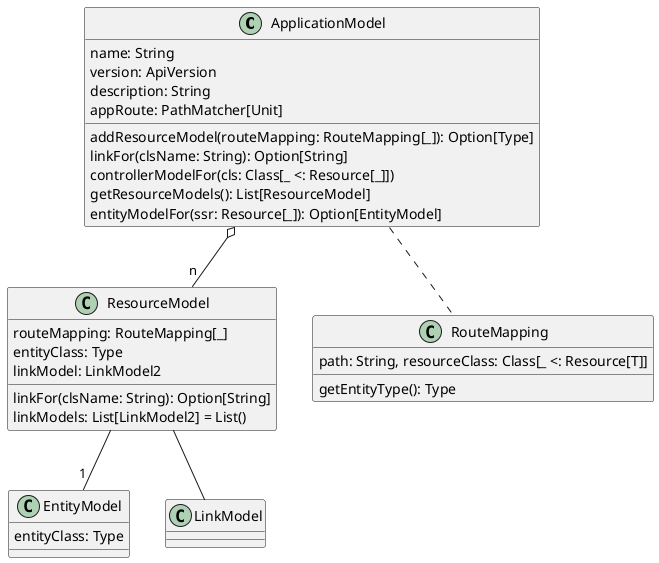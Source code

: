 @startuml

class ApplicationModel {
  name: String
  version: ApiVersion
  description: String
  appRoute: PathMatcher[Unit]
  addResourceModel(routeMapping: RouteMapping[_]): Option[Type]
  linkFor(clsName: String): Option[String]
  controllerModelFor(cls: Class[_ <: Resource[_]])
  getResourceModels(): List[ResourceModel]
  entityModelFor(ssr: Resource[_]): Option[EntityModel]
}

class ResourceModel {
  routeMapping: RouteMapping[_]
  entityClass: Type
  linkModel: LinkModel2
  linkFor(clsName: String): Option[String]
  linkModels: List[LinkModel2] = List()
}

class EntityModel {
    entityClass: Type
}

class LinkModel {
}

class RouteMapping {
  path: String, resourceClass: Class[_ <: Resource[T]]
  getEntityType(): Type
}

ApplicationModel o-- "n" ResourceModel
ApplicationModel .. RouteMapping
ResourceModel -- LinkModel
ResourceModel -- "1" EntityModel


@enduml